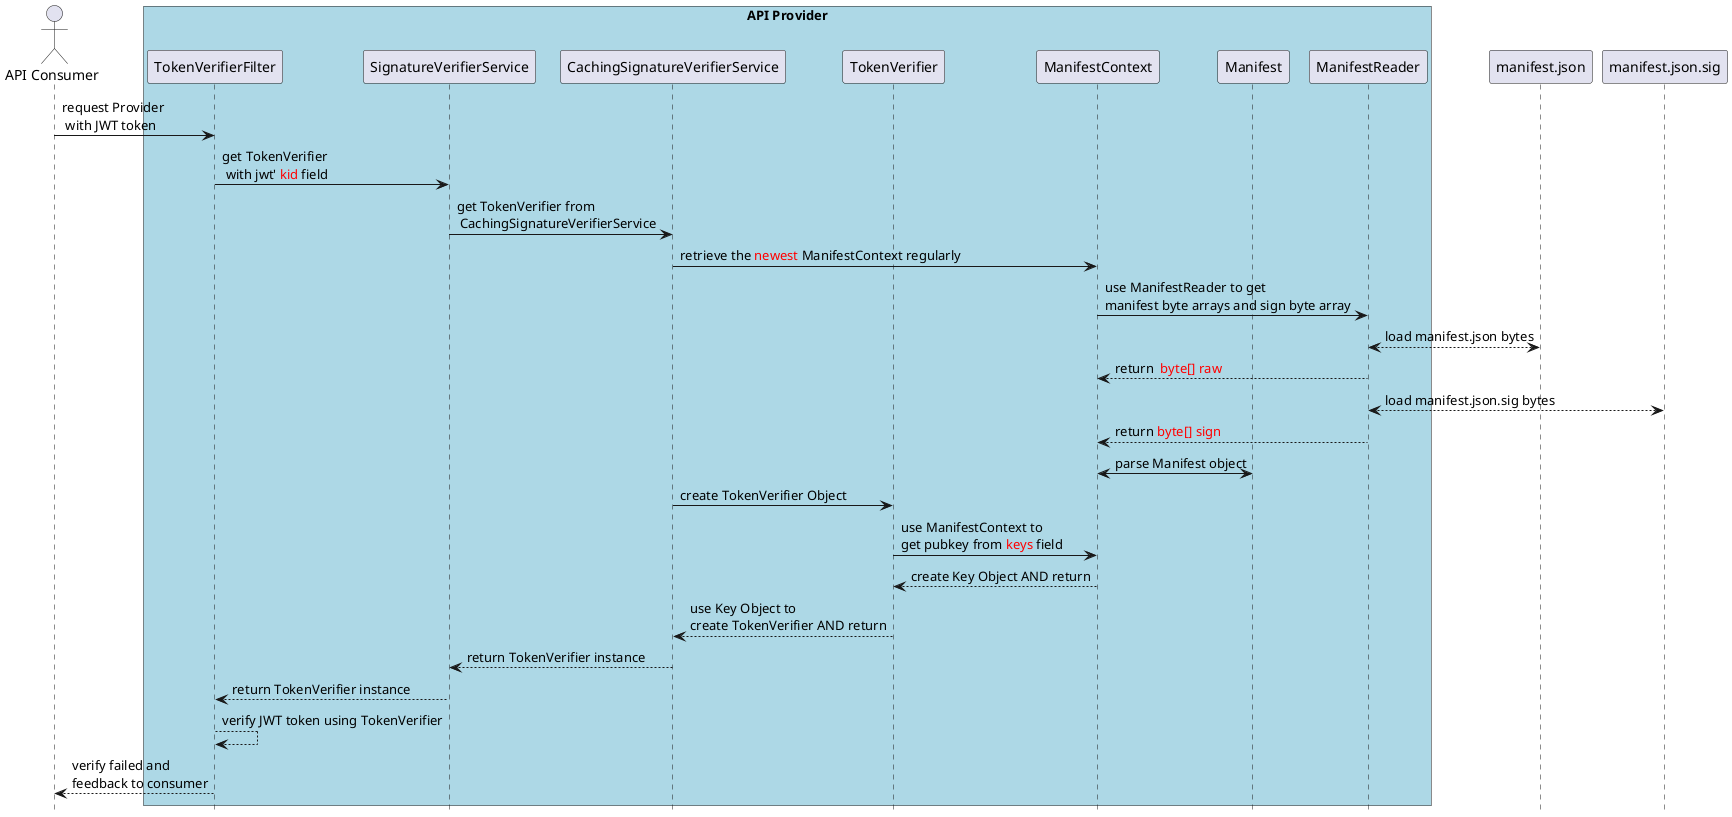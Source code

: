 @startuml
hide footbox
actor "API Consumer" as user
box "API Provider" #LightBlue
participant "TokenVerifierFilter" as filter
participant "SignatureVerifierService" as svs
participant "CachingSignatureVerifierService" as csvs

participant "TokenVerifier" as tv
participant "ManifestContext" as mc
participant "Manifest" as m
participant "ManifestReader" as mr
end box
participant "manifest.json" as json
participant "manifest.json.sig" as jsonSign

user -> filter: request Provider \n with JWT token
filter -> svs: get TokenVerifier \n with jwt' <color:red>kid</color> field
svs -> csvs: get TokenVerifier from \n CachingSignatureVerifierService

csvs->mc: retrieve the <color:red>newest</color> ManifestContext regularly

mc -> mr: use ManifestReader to get \nmanifest byte arrays and sign byte array

mr <--> json : load manifest.json bytes
mc<--mr: return  <color:red>byte[] raw</color>
jsonSign <--> mr  : load manifest.json.sig bytes
mc<--mr: return <color:red>byte[] sign</color>

mc <-> m: parse Manifest object

csvs -> tv : create TokenVerifier Object
tv -> mc : use ManifestContext to \nget pubkey from <color:red>keys</color> field
tv <--mc : create Key Object AND return
csvs <--tv: use Key Object to \ncreate TokenVerifier AND return

csvs --> svs : return TokenVerifier instance
svs --> filter:return TokenVerifier instance

filter-->filter: verify JWT token using TokenVerifier

filter--> user: verify failed and \nfeedback to consumer
@enduml